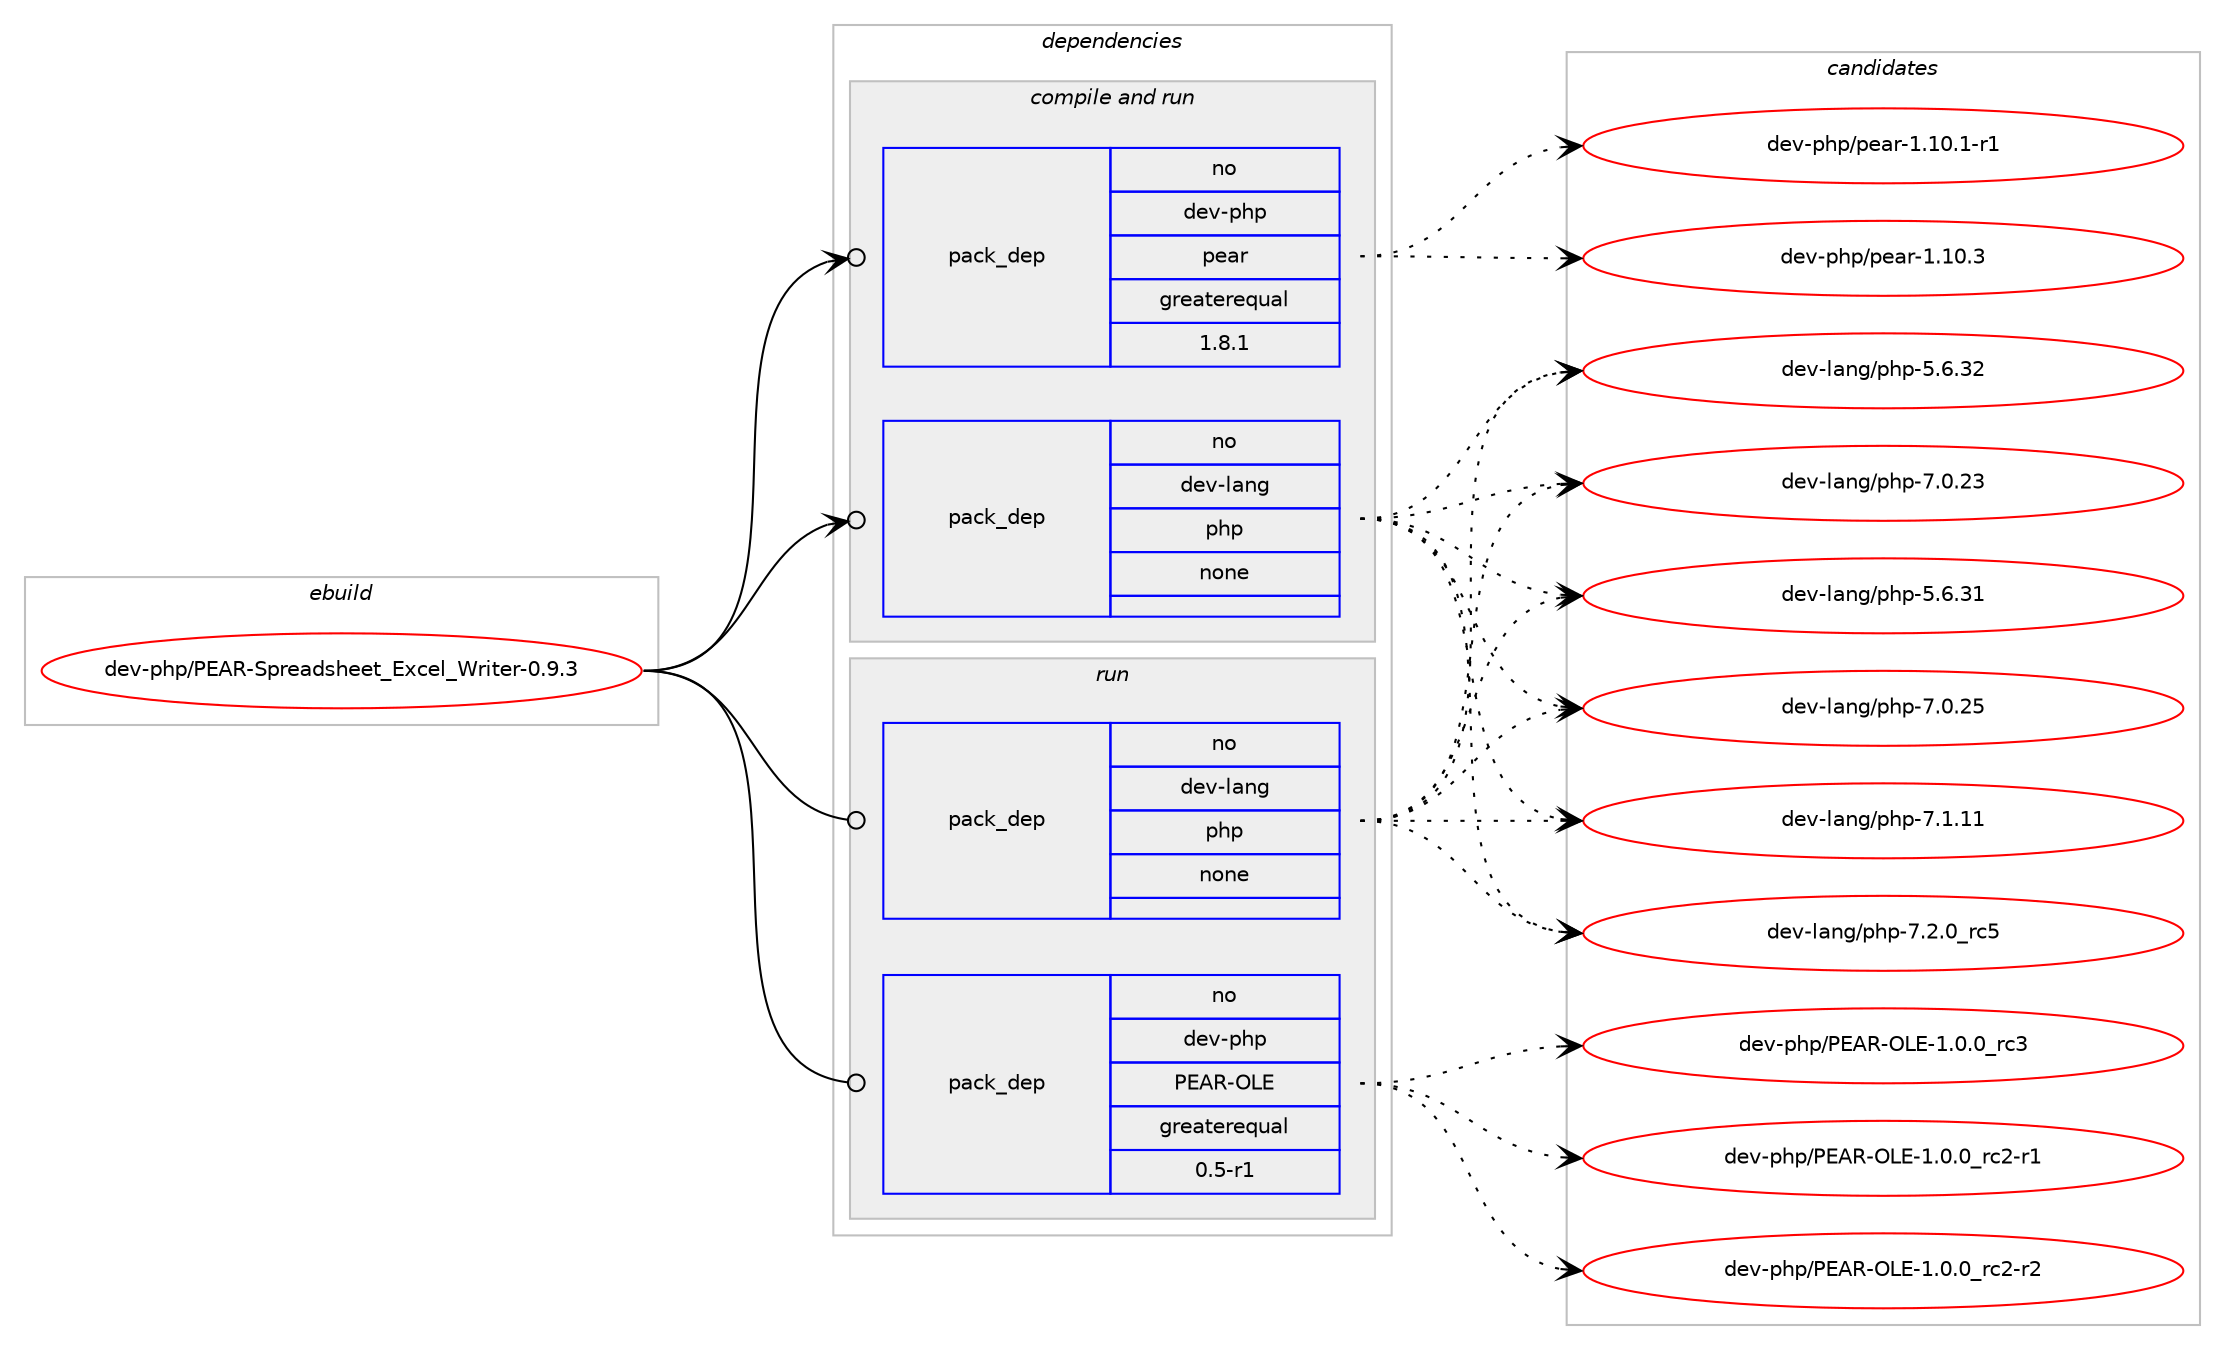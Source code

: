 digraph prolog {

# *************
# Graph options
# *************

newrank=true;
concentrate=true;
compound=true;
graph [rankdir=LR,fontname=Helvetica,fontsize=10,ranksep=1.5];#, ranksep=2.5, nodesep=0.2];
edge  [arrowhead=vee];
node  [fontname=Helvetica,fontsize=10];

# **********
# The ebuild
# **********

subgraph cluster_leftcol {
color=gray;
rank=same;
label=<<i>ebuild</i>>;
id [label="dev-php/PEAR-Spreadsheet_Excel_Writer-0.9.3", color=red, width=4, href="../dev-php/PEAR-Spreadsheet_Excel_Writer-0.9.3.svg"];
}

# ****************
# The dependencies
# ****************

subgraph cluster_midcol {
color=gray;
label=<<i>dependencies</i>>;
subgraph cluster_compile {
fillcolor="#eeeeee";
style=filled;
label=<<i>compile</i>>;
}
subgraph cluster_compileandrun {
fillcolor="#eeeeee";
style=filled;
label=<<i>compile and run</i>>;
subgraph pack110120 {
dependency142184 [label=<<TABLE BORDER="0" CELLBORDER="1" CELLSPACING="0" CELLPADDING="4" WIDTH="220"><TR><TD ROWSPAN="6" CELLPADDING="30">pack_dep</TD></TR><TR><TD WIDTH="110">no</TD></TR><TR><TD>dev-lang</TD></TR><TR><TD>php</TD></TR><TR><TD>none</TD></TR><TR><TD></TD></TR></TABLE>>, shape=none, color=blue];
}
id:e -> dependency142184:w [weight=20,style="solid",arrowhead="odotvee"];
subgraph pack110121 {
dependency142185 [label=<<TABLE BORDER="0" CELLBORDER="1" CELLSPACING="0" CELLPADDING="4" WIDTH="220"><TR><TD ROWSPAN="6" CELLPADDING="30">pack_dep</TD></TR><TR><TD WIDTH="110">no</TD></TR><TR><TD>dev-php</TD></TR><TR><TD>pear</TD></TR><TR><TD>greaterequal</TD></TR><TR><TD>1.8.1</TD></TR></TABLE>>, shape=none, color=blue];
}
id:e -> dependency142185:w [weight=20,style="solid",arrowhead="odotvee"];
}
subgraph cluster_run {
fillcolor="#eeeeee";
style=filled;
label=<<i>run</i>>;
subgraph pack110122 {
dependency142186 [label=<<TABLE BORDER="0" CELLBORDER="1" CELLSPACING="0" CELLPADDING="4" WIDTH="220"><TR><TD ROWSPAN="6" CELLPADDING="30">pack_dep</TD></TR><TR><TD WIDTH="110">no</TD></TR><TR><TD>dev-lang</TD></TR><TR><TD>php</TD></TR><TR><TD>none</TD></TR><TR><TD></TD></TR></TABLE>>, shape=none, color=blue];
}
id:e -> dependency142186:w [weight=20,style="solid",arrowhead="odot"];
subgraph pack110123 {
dependency142187 [label=<<TABLE BORDER="0" CELLBORDER="1" CELLSPACING="0" CELLPADDING="4" WIDTH="220"><TR><TD ROWSPAN="6" CELLPADDING="30">pack_dep</TD></TR><TR><TD WIDTH="110">no</TD></TR><TR><TD>dev-php</TD></TR><TR><TD>PEAR-OLE</TD></TR><TR><TD>greaterequal</TD></TR><TR><TD>0.5-r1</TD></TR></TABLE>>, shape=none, color=blue];
}
id:e -> dependency142187:w [weight=20,style="solid",arrowhead="odot"];
}
}

# **************
# The candidates
# **************

subgraph cluster_choices {
rank=same;
color=gray;
label=<<i>candidates</i>>;

subgraph choice110120 {
color=black;
nodesep=1;
choice10010111845108971101034711210411245534654465149 [label="dev-lang/php-5.6.31", color=red, width=4,href="../dev-lang/php-5.6.31.svg"];
choice10010111845108971101034711210411245534654465150 [label="dev-lang/php-5.6.32", color=red, width=4,href="../dev-lang/php-5.6.32.svg"];
choice10010111845108971101034711210411245554648465051 [label="dev-lang/php-7.0.23", color=red, width=4,href="../dev-lang/php-7.0.23.svg"];
choice10010111845108971101034711210411245554648465053 [label="dev-lang/php-7.0.25", color=red, width=4,href="../dev-lang/php-7.0.25.svg"];
choice10010111845108971101034711210411245554649464949 [label="dev-lang/php-7.1.11", color=red, width=4,href="../dev-lang/php-7.1.11.svg"];
choice100101118451089711010347112104112455546504648951149953 [label="dev-lang/php-7.2.0_rc5", color=red, width=4,href="../dev-lang/php-7.2.0_rc5.svg"];
dependency142184:e -> choice10010111845108971101034711210411245534654465149:w [style=dotted,weight="100"];
dependency142184:e -> choice10010111845108971101034711210411245534654465150:w [style=dotted,weight="100"];
dependency142184:e -> choice10010111845108971101034711210411245554648465051:w [style=dotted,weight="100"];
dependency142184:e -> choice10010111845108971101034711210411245554648465053:w [style=dotted,weight="100"];
dependency142184:e -> choice10010111845108971101034711210411245554649464949:w [style=dotted,weight="100"];
dependency142184:e -> choice100101118451089711010347112104112455546504648951149953:w [style=dotted,weight="100"];
}
subgraph choice110121 {
color=black;
nodesep=1;
choice100101118451121041124711210197114454946494846494511449 [label="dev-php/pear-1.10.1-r1", color=red, width=4,href="../dev-php/pear-1.10.1-r1.svg"];
choice10010111845112104112471121019711445494649484651 [label="dev-php/pear-1.10.3", color=red, width=4,href="../dev-php/pear-1.10.3.svg"];
dependency142185:e -> choice100101118451121041124711210197114454946494846494511449:w [style=dotted,weight="100"];
dependency142185:e -> choice10010111845112104112471121019711445494649484651:w [style=dotted,weight="100"];
}
subgraph choice110122 {
color=black;
nodesep=1;
choice10010111845108971101034711210411245534654465149 [label="dev-lang/php-5.6.31", color=red, width=4,href="../dev-lang/php-5.6.31.svg"];
choice10010111845108971101034711210411245534654465150 [label="dev-lang/php-5.6.32", color=red, width=4,href="../dev-lang/php-5.6.32.svg"];
choice10010111845108971101034711210411245554648465051 [label="dev-lang/php-7.0.23", color=red, width=4,href="../dev-lang/php-7.0.23.svg"];
choice10010111845108971101034711210411245554648465053 [label="dev-lang/php-7.0.25", color=red, width=4,href="../dev-lang/php-7.0.25.svg"];
choice10010111845108971101034711210411245554649464949 [label="dev-lang/php-7.1.11", color=red, width=4,href="../dev-lang/php-7.1.11.svg"];
choice100101118451089711010347112104112455546504648951149953 [label="dev-lang/php-7.2.0_rc5", color=red, width=4,href="../dev-lang/php-7.2.0_rc5.svg"];
dependency142186:e -> choice10010111845108971101034711210411245534654465149:w [style=dotted,weight="100"];
dependency142186:e -> choice10010111845108971101034711210411245534654465150:w [style=dotted,weight="100"];
dependency142186:e -> choice10010111845108971101034711210411245554648465051:w [style=dotted,weight="100"];
dependency142186:e -> choice10010111845108971101034711210411245554648465053:w [style=dotted,weight="100"];
dependency142186:e -> choice10010111845108971101034711210411245554649464949:w [style=dotted,weight="100"];
dependency142186:e -> choice100101118451089711010347112104112455546504648951149953:w [style=dotted,weight="100"];
}
subgraph choice110123 {
color=black;
nodesep=1;
choice100101118451121041124780696582457976694549464846489511499504511449 [label="dev-php/PEAR-OLE-1.0.0_rc2-r1", color=red, width=4,href="../dev-php/PEAR-OLE-1.0.0_rc2-r1.svg"];
choice100101118451121041124780696582457976694549464846489511499504511450 [label="dev-php/PEAR-OLE-1.0.0_rc2-r2", color=red, width=4,href="../dev-php/PEAR-OLE-1.0.0_rc2-r2.svg"];
choice10010111845112104112478069658245797669454946484648951149951 [label="dev-php/PEAR-OLE-1.0.0_rc3", color=red, width=4,href="../dev-php/PEAR-OLE-1.0.0_rc3.svg"];
dependency142187:e -> choice100101118451121041124780696582457976694549464846489511499504511449:w [style=dotted,weight="100"];
dependency142187:e -> choice100101118451121041124780696582457976694549464846489511499504511450:w [style=dotted,weight="100"];
dependency142187:e -> choice10010111845112104112478069658245797669454946484648951149951:w [style=dotted,weight="100"];
}
}

}

